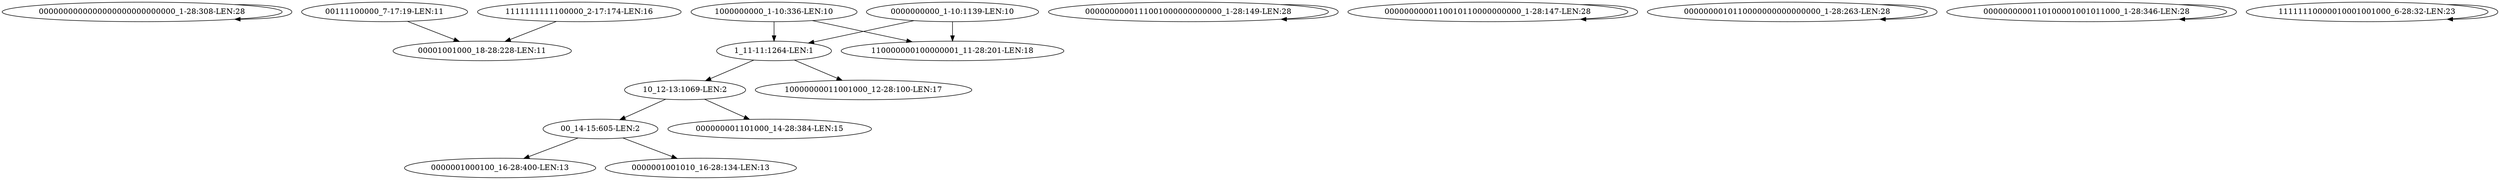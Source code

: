 digraph G {
    "0000000000000000000000000000_1-28:308-LEN:28" -> "0000000000000000000000000000_1-28:308-LEN:28";
    "00111100000_7-17:19-LEN:11" -> "00001001000_18-28:228-LEN:11";
    "00_14-15:605-LEN:2" -> "0000001000100_16-28:400-LEN:13";
    "00_14-15:605-LEN:2" -> "0000001001010_16-28:134-LEN:13";
    "0000000000111001000000000000_1-28:149-LEN:28" -> "0000000000111001000000000000_1-28:149-LEN:28";
    "0000000000110010110000000000_1-28:147-LEN:28" -> "0000000000110010110000000000_1-28:147-LEN:28";
    "0000000010110000000000000000_1-28:263-LEN:28" -> "0000000010110000000000000000_1-28:263-LEN:28";
    "10_12-13:1069-LEN:2" -> "00_14-15:605-LEN:2";
    "10_12-13:1069-LEN:2" -> "000000001101000_14-28:384-LEN:15";
    "1000000000_1-10:336-LEN:10" -> "1_11-11:1264-LEN:1";
    "1000000000_1-10:336-LEN:10" -> "110000000100000001_11-28:201-LEN:18";
    "1111111111100000_2-17:174-LEN:16" -> "00001001000_18-28:228-LEN:11";
    "0000000000110100001001011000_1-28:346-LEN:28" -> "0000000000110100001001011000_1-28:346-LEN:28";
    "1_11-11:1264-LEN:1" -> "10000000011001000_12-28:100-LEN:17";
    "1_11-11:1264-LEN:1" -> "10_12-13:1069-LEN:2";
    "11111110000010001001000_6-28:32-LEN:23" -> "11111110000010001001000_6-28:32-LEN:23";
    "0000000000_1-10:1139-LEN:10" -> "1_11-11:1264-LEN:1";
    "0000000000_1-10:1139-LEN:10" -> "110000000100000001_11-28:201-LEN:18";
}
